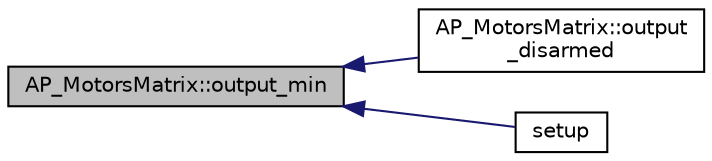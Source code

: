 digraph "AP_MotorsMatrix::output_min"
{
 // INTERACTIVE_SVG=YES
  edge [fontname="Helvetica",fontsize="10",labelfontname="Helvetica",labelfontsize="10"];
  node [fontname="Helvetica",fontsize="10",shape=record];
  rankdir="LR";
  Node1 [label="AP_MotorsMatrix::output_min",height=0.2,width=0.4,color="black", fillcolor="grey75", style="filled" fontcolor="black"];
  Node1 -> Node2 [dir="back",color="midnightblue",fontsize="10",style="solid",fontname="Helvetica"];
  Node2 [label="AP_MotorsMatrix::output\l_disarmed",height=0.2,width=0.4,color="black", fillcolor="white", style="filled",URL="$classAP__MotorsMatrix.html#a33d713bc864d2da9e6a8a5b9fb011bed"];
  Node1 -> Node3 [dir="back",color="midnightblue",fontsize="10",style="solid",fontname="Helvetica"];
  Node3 [label="setup",height=0.2,width=0.4,color="black", fillcolor="white", style="filled",URL="$AP__Motors__test_8pde.html#a4fc01d736fe50cf5b977f755b675f11d"];
}
